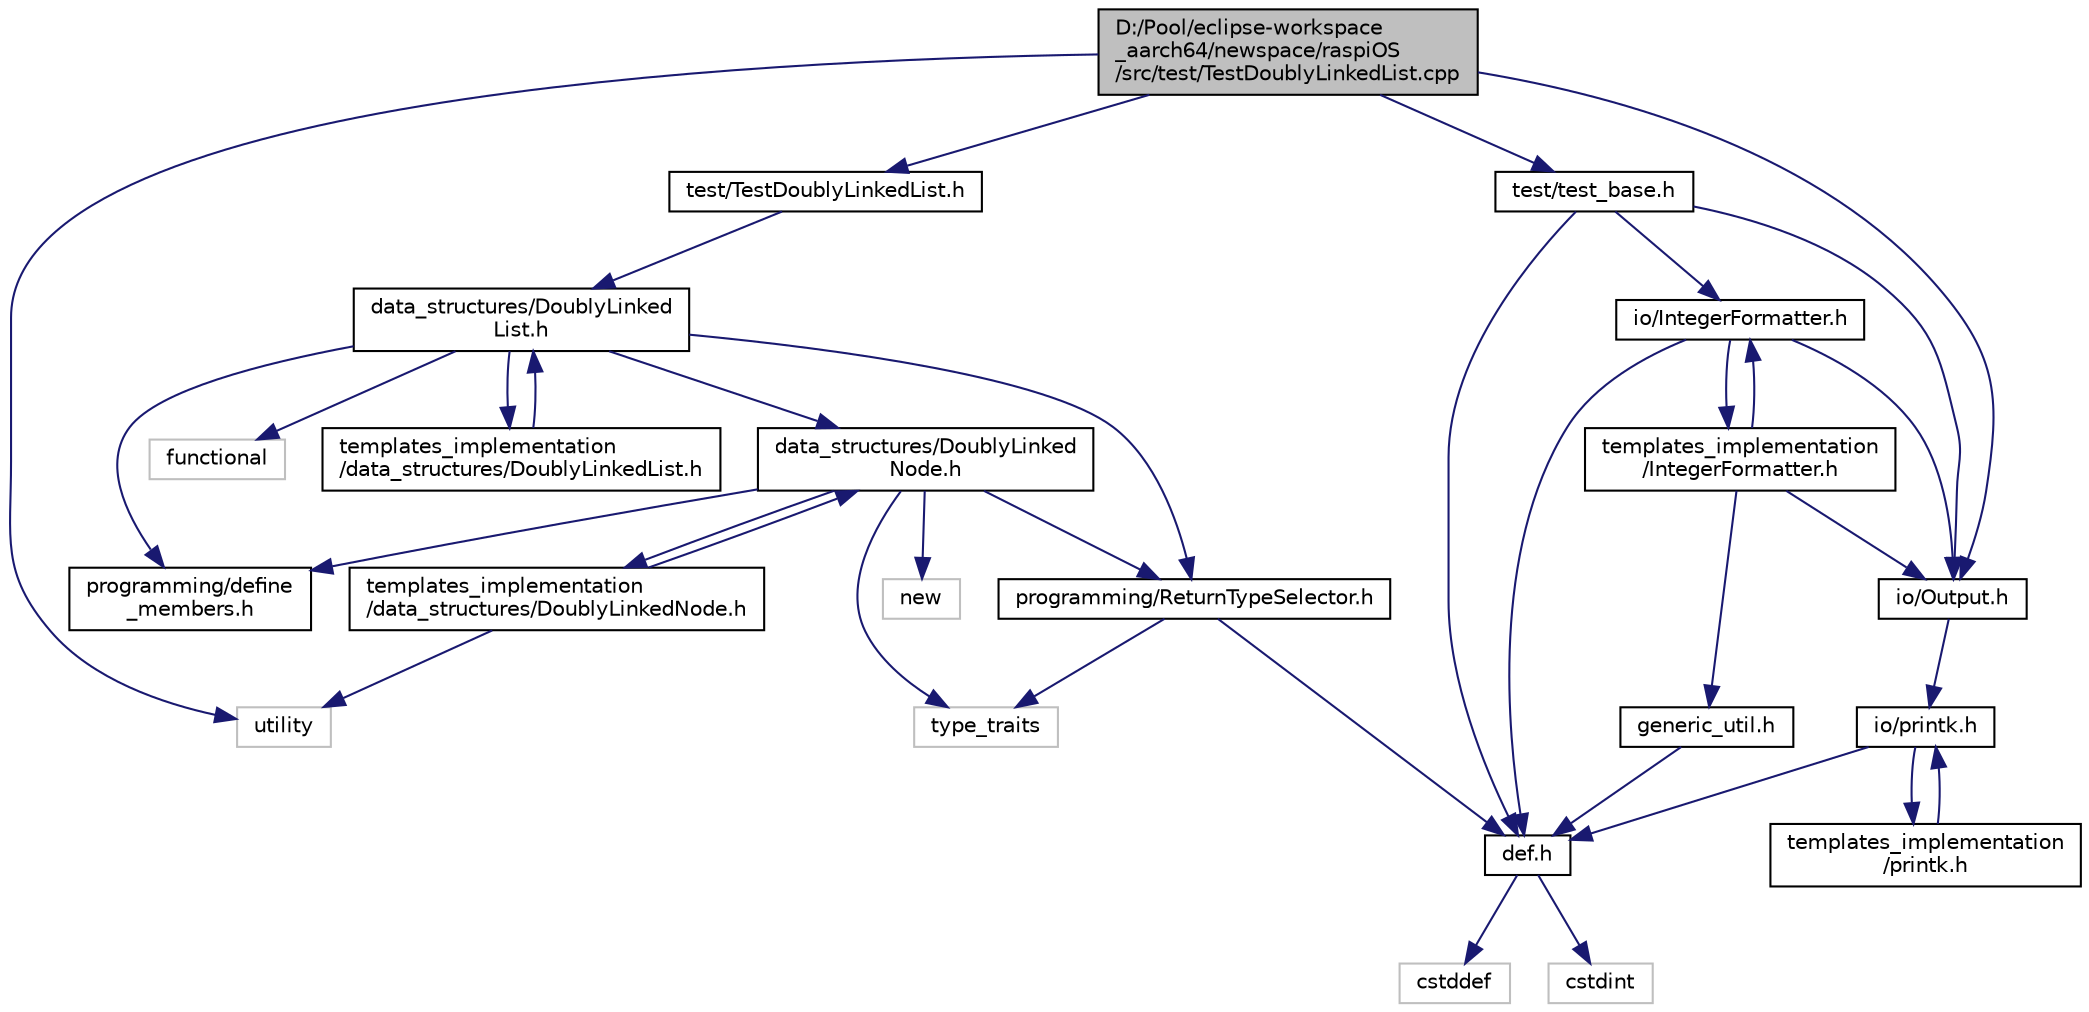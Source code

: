 digraph "D:/Pool/eclipse-workspace_aarch64/newspace/raspiOS/src/test/TestDoublyLinkedList.cpp"
{
  edge [fontname="Helvetica",fontsize="10",labelfontname="Helvetica",labelfontsize="10"];
  node [fontname="Helvetica",fontsize="10",shape=record];
  Node4023 [label="D:/Pool/eclipse-workspace\l_aarch64/newspace/raspiOS\l/src/test/TestDoublyLinkedList.cpp",height=0.2,width=0.4,color="black", fillcolor="grey75", style="filled", fontcolor="black"];
  Node4023 -> Node4024 [color="midnightblue",fontsize="10",style="solid",fontname="Helvetica"];
  Node4024 [label="utility",height=0.2,width=0.4,color="grey75", fillcolor="white", style="filled"];
  Node4023 -> Node4025 [color="midnightblue",fontsize="10",style="solid",fontname="Helvetica"];
  Node4025 [label="test/TestDoublyLinkedList.h",height=0.2,width=0.4,color="black", fillcolor="white", style="filled",URL="$dd/dd1/_test_doubly_linked_list_8h.html"];
  Node4025 -> Node4026 [color="midnightblue",fontsize="10",style="solid",fontname="Helvetica"];
  Node4026 [label="data_structures/DoublyLinked\lList.h",height=0.2,width=0.4,color="black", fillcolor="white", style="filled",URL="$df/dde/data__structures_2_doubly_linked_list_8h.html"];
  Node4026 -> Node4027 [color="midnightblue",fontsize="10",style="solid",fontname="Helvetica"];
  Node4027 [label="data_structures/DoublyLinked\lNode.h",height=0.2,width=0.4,color="black", fillcolor="white", style="filled",URL="$df/da2/data__structures_2_doubly_linked_node_8h.html"];
  Node4027 -> Node4028 [color="midnightblue",fontsize="10",style="solid",fontname="Helvetica"];
  Node4028 [label="new",height=0.2,width=0.4,color="grey75", fillcolor="white", style="filled"];
  Node4027 -> Node4029 [color="midnightblue",fontsize="10",style="solid",fontname="Helvetica"];
  Node4029 [label="type_traits",height=0.2,width=0.4,color="grey75", fillcolor="white", style="filled"];
  Node4027 -> Node4030 [color="midnightblue",fontsize="10",style="solid",fontname="Helvetica"];
  Node4030 [label="programming/ReturnTypeSelector.h",height=0.2,width=0.4,color="black", fillcolor="white", style="filled",URL="$d3/d90/_return_type_selector_8h.html"];
  Node4030 -> Node4031 [color="midnightblue",fontsize="10",style="solid",fontname="Helvetica"];
  Node4031 [label="def.h",height=0.2,width=0.4,color="black", fillcolor="white", style="filled",URL="$d4/da4/def_8h.html"];
  Node4031 -> Node4032 [color="midnightblue",fontsize="10",style="solid",fontname="Helvetica"];
  Node4032 [label="cstddef",height=0.2,width=0.4,color="grey75", fillcolor="white", style="filled"];
  Node4031 -> Node4033 [color="midnightblue",fontsize="10",style="solid",fontname="Helvetica"];
  Node4033 [label="cstdint",height=0.2,width=0.4,color="grey75", fillcolor="white", style="filled"];
  Node4030 -> Node4029 [color="midnightblue",fontsize="10",style="solid",fontname="Helvetica"];
  Node4027 -> Node4034 [color="midnightblue",fontsize="10",style="solid",fontname="Helvetica"];
  Node4034 [label="programming/define\l_members.h",height=0.2,width=0.4,color="black", fillcolor="white", style="filled",URL="$d8/d7b/define__members_8h.html"];
  Node4027 -> Node4035 [color="midnightblue",fontsize="10",style="solid",fontname="Helvetica"];
  Node4035 [label="templates_implementation\l/data_structures/DoublyLinkedNode.h",height=0.2,width=0.4,color="black", fillcolor="white", style="filled",URL="$d3/dc9/templates__implementation_2data__structures_2_doubly_linked_node_8h.html"];
  Node4035 -> Node4027 [color="midnightblue",fontsize="10",style="solid",fontname="Helvetica"];
  Node4035 -> Node4024 [color="midnightblue",fontsize="10",style="solid",fontname="Helvetica"];
  Node4026 -> Node4030 [color="midnightblue",fontsize="10",style="solid",fontname="Helvetica"];
  Node4026 -> Node4036 [color="midnightblue",fontsize="10",style="solid",fontname="Helvetica"];
  Node4036 [label="functional",height=0.2,width=0.4,color="grey75", fillcolor="white", style="filled"];
  Node4026 -> Node4034 [color="midnightblue",fontsize="10",style="solid",fontname="Helvetica"];
  Node4026 -> Node4037 [color="midnightblue",fontsize="10",style="solid",fontname="Helvetica"];
  Node4037 [label="templates_implementation\l/data_structures/DoublyLinkedList.h",height=0.2,width=0.4,color="black", fillcolor="white", style="filled",URL="$d1/d88/templates__implementation_2data__structures_2_doubly_linked_list_8h.html"];
  Node4037 -> Node4026 [color="midnightblue",fontsize="10",style="solid",fontname="Helvetica"];
  Node4023 -> Node4038 [color="midnightblue",fontsize="10",style="solid",fontname="Helvetica"];
  Node4038 [label="io/Output.h",height=0.2,width=0.4,color="black", fillcolor="white", style="filled",URL="$d6/d77/_output_8h.html"];
  Node4038 -> Node4039 [color="midnightblue",fontsize="10",style="solid",fontname="Helvetica"];
  Node4039 [label="io/printk.h",height=0.2,width=0.4,color="black", fillcolor="white", style="filled",URL="$dd/d17/io_2printk_8h.html"];
  Node4039 -> Node4031 [color="midnightblue",fontsize="10",style="solid",fontname="Helvetica"];
  Node4039 -> Node4040 [color="midnightblue",fontsize="10",style="solid",fontname="Helvetica"];
  Node4040 [label="templates_implementation\l/printk.h",height=0.2,width=0.4,color="black", fillcolor="white", style="filled",URL="$d7/d95/templates__implementation_2printk_8h.html"];
  Node4040 -> Node4039 [color="midnightblue",fontsize="10",style="solid",fontname="Helvetica"];
  Node4023 -> Node4041 [color="midnightblue",fontsize="10",style="solid",fontname="Helvetica"];
  Node4041 [label="test/test_base.h",height=0.2,width=0.4,color="black", fillcolor="white", style="filled",URL="$dc/d74/test__base_8h.html"];
  Node4041 -> Node4031 [color="midnightblue",fontsize="10",style="solid",fontname="Helvetica"];
  Node4041 -> Node4038 [color="midnightblue",fontsize="10",style="solid",fontname="Helvetica"];
  Node4041 -> Node4042 [color="midnightblue",fontsize="10",style="solid",fontname="Helvetica"];
  Node4042 [label="io/IntegerFormatter.h",height=0.2,width=0.4,color="black", fillcolor="white", style="filled",URL="$d5/d7b/io_2_integer_formatter_8h.html"];
  Node4042 -> Node4031 [color="midnightblue",fontsize="10",style="solid",fontname="Helvetica"];
  Node4042 -> Node4038 [color="midnightblue",fontsize="10",style="solid",fontname="Helvetica"];
  Node4042 -> Node4043 [color="midnightblue",fontsize="10",style="solid",fontname="Helvetica"];
  Node4043 [label="templates_implementation\l/IntegerFormatter.h",height=0.2,width=0.4,color="black", fillcolor="white", style="filled",URL="$dc/d84/templates__implementation_2_integer_formatter_8h.html"];
  Node4043 -> Node4042 [color="midnightblue",fontsize="10",style="solid",fontname="Helvetica"];
  Node4043 -> Node4044 [color="midnightblue",fontsize="10",style="solid",fontname="Helvetica"];
  Node4044 [label="generic_util.h",height=0.2,width=0.4,color="black", fillcolor="white", style="filled",URL="$d6/d93/generic__util_8h.html"];
  Node4044 -> Node4031 [color="midnightblue",fontsize="10",style="solid",fontname="Helvetica"];
  Node4043 -> Node4038 [color="midnightblue",fontsize="10",style="solid",fontname="Helvetica"];
}
